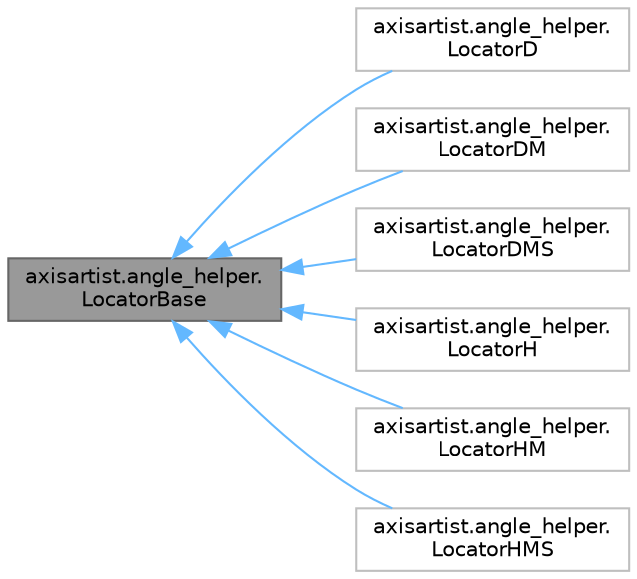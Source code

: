 digraph "axisartist.angle_helper.LocatorBase"
{
 // LATEX_PDF_SIZE
  bgcolor="transparent";
  edge [fontname=Helvetica,fontsize=10,labelfontname=Helvetica,labelfontsize=10];
  node [fontname=Helvetica,fontsize=10,shape=box,height=0.2,width=0.4];
  rankdir="LR";
  Node1 [id="Node000001",label="axisartist.angle_helper.\lLocatorBase",height=0.2,width=0.4,color="gray40", fillcolor="grey60", style="filled", fontcolor="black",tooltip=" "];
  Node1 -> Node2 [id="edge1_Node000001_Node000002",dir="back",color="steelblue1",style="solid",tooltip=" "];
  Node2 [id="Node000002",label="axisartist.angle_helper.\lLocatorD",height=0.2,width=0.4,color="grey75", fillcolor="white", style="filled",URL="$d9/d64/classaxisartist_1_1angle__helper_1_1LocatorD.html",tooltip=" "];
  Node1 -> Node3 [id="edge2_Node000001_Node000003",dir="back",color="steelblue1",style="solid",tooltip=" "];
  Node3 [id="Node000003",label="axisartist.angle_helper.\lLocatorDM",height=0.2,width=0.4,color="grey75", fillcolor="white", style="filled",URL="$d3/d32/classaxisartist_1_1angle__helper_1_1LocatorDM.html",tooltip=" "];
  Node1 -> Node4 [id="edge3_Node000001_Node000004",dir="back",color="steelblue1",style="solid",tooltip=" "];
  Node4 [id="Node000004",label="axisartist.angle_helper.\lLocatorDMS",height=0.2,width=0.4,color="grey75", fillcolor="white", style="filled",URL="$d9/d89/classaxisartist_1_1angle__helper_1_1LocatorDMS.html",tooltip=" "];
  Node1 -> Node5 [id="edge4_Node000001_Node000005",dir="back",color="steelblue1",style="solid",tooltip=" "];
  Node5 [id="Node000005",label="axisartist.angle_helper.\lLocatorH",height=0.2,width=0.4,color="grey75", fillcolor="white", style="filled",URL="$d0/df3/classaxisartist_1_1angle__helper_1_1LocatorH.html",tooltip=" "];
  Node1 -> Node6 [id="edge5_Node000001_Node000006",dir="back",color="steelblue1",style="solid",tooltip=" "];
  Node6 [id="Node000006",label="axisartist.angle_helper.\lLocatorHM",height=0.2,width=0.4,color="grey75", fillcolor="white", style="filled",URL="$d3/d5b/classaxisartist_1_1angle__helper_1_1LocatorHM.html",tooltip=" "];
  Node1 -> Node7 [id="edge6_Node000001_Node000007",dir="back",color="steelblue1",style="solid",tooltip=" "];
  Node7 [id="Node000007",label="axisartist.angle_helper.\lLocatorHMS",height=0.2,width=0.4,color="grey75", fillcolor="white", style="filled",URL="$d4/d2c/classaxisartist_1_1angle__helper_1_1LocatorHMS.html",tooltip=" "];
}
